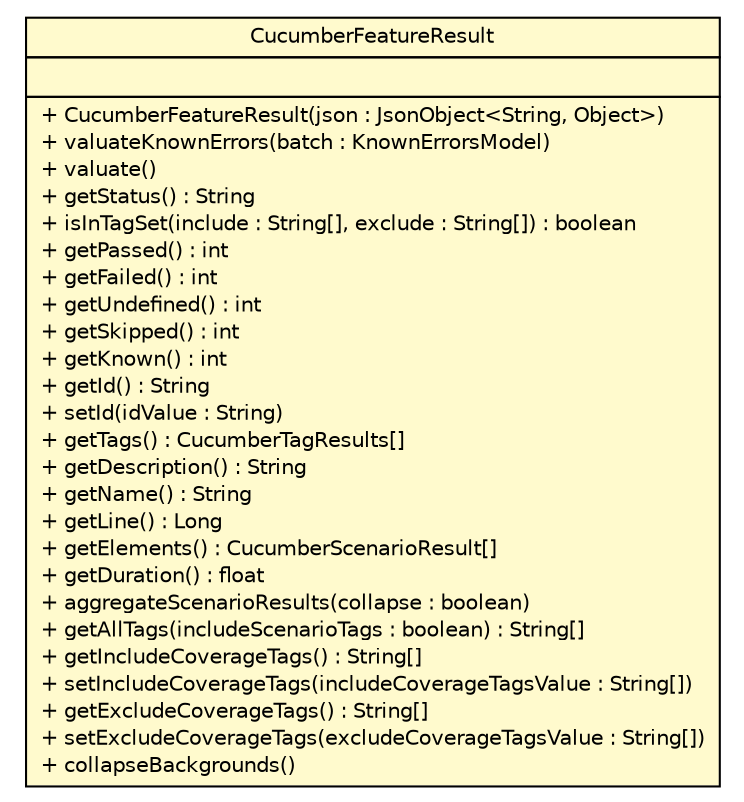 #!/usr/local/bin/dot
#
# Class diagram 
# Generated by UMLGraph version R5_6 (http://www.umlgraph.org/)
#

digraph G {
	edge [fontname="Helvetica",fontsize=10,labelfontname="Helvetica",labelfontsize=10];
	node [fontname="Helvetica",fontsize=10,shape=plaintext];
	nodesep=0.25;
	ranksep=0.5;
	// com.github.mkolisnyk.cucumber.reporting.types.result.CucumberFeatureResult
	c5702 [label=<<table title="com.github.mkolisnyk.cucumber.reporting.types.result.CucumberFeatureResult" border="0" cellborder="1" cellspacing="0" cellpadding="2" port="p" bgcolor="lemonChiffon" href="./CucumberFeatureResult.html">
		<tr><td><table border="0" cellspacing="0" cellpadding="1">
<tr><td align="center" balign="center"> CucumberFeatureResult </td></tr>
		</table></td></tr>
		<tr><td><table border="0" cellspacing="0" cellpadding="1">
<tr><td align="left" balign="left">  </td></tr>
		</table></td></tr>
		<tr><td><table border="0" cellspacing="0" cellpadding="1">
<tr><td align="left" balign="left"> + CucumberFeatureResult(json : JsonObject&lt;String, Object&gt;) </td></tr>
<tr><td align="left" balign="left"> + valuateKnownErrors(batch : KnownErrorsModel) </td></tr>
<tr><td align="left" balign="left"> + valuate() </td></tr>
<tr><td align="left" balign="left"> + getStatus() : String </td></tr>
<tr><td align="left" balign="left"> + isInTagSet(include : String[], exclude : String[]) : boolean </td></tr>
<tr><td align="left" balign="left"> + getPassed() : int </td></tr>
<tr><td align="left" balign="left"> + getFailed() : int </td></tr>
<tr><td align="left" balign="left"> + getUndefined() : int </td></tr>
<tr><td align="left" balign="left"> + getSkipped() : int </td></tr>
<tr><td align="left" balign="left"> + getKnown() : int </td></tr>
<tr><td align="left" balign="left"> + getId() : String </td></tr>
<tr><td align="left" balign="left"> + setId(idValue : String) </td></tr>
<tr><td align="left" balign="left"> + getTags() : CucumberTagResults[] </td></tr>
<tr><td align="left" balign="left"> + getDescription() : String </td></tr>
<tr><td align="left" balign="left"> + getName() : String </td></tr>
<tr><td align="left" balign="left"> + getLine() : Long </td></tr>
<tr><td align="left" balign="left"> + getElements() : CucumberScenarioResult[] </td></tr>
<tr><td align="left" balign="left"> + getDuration() : float </td></tr>
<tr><td align="left" balign="left"> + aggregateScenarioResults(collapse : boolean) </td></tr>
<tr><td align="left" balign="left"> + getAllTags(includeScenarioTags : boolean) : String[] </td></tr>
<tr><td align="left" balign="left"> + getIncludeCoverageTags() : String[] </td></tr>
<tr><td align="left" balign="left"> + setIncludeCoverageTags(includeCoverageTagsValue : String[]) </td></tr>
<tr><td align="left" balign="left"> + getExcludeCoverageTags() : String[] </td></tr>
<tr><td align="left" balign="left"> + setExcludeCoverageTags(excludeCoverageTagsValue : String[]) </td></tr>
<tr><td align="left" balign="left"> + collapseBackgrounds() </td></tr>
		</table></td></tr>
		</table>>, URL="./CucumberFeatureResult.html", fontname="Helvetica", fontcolor="black", fontsize=10.0];
}

